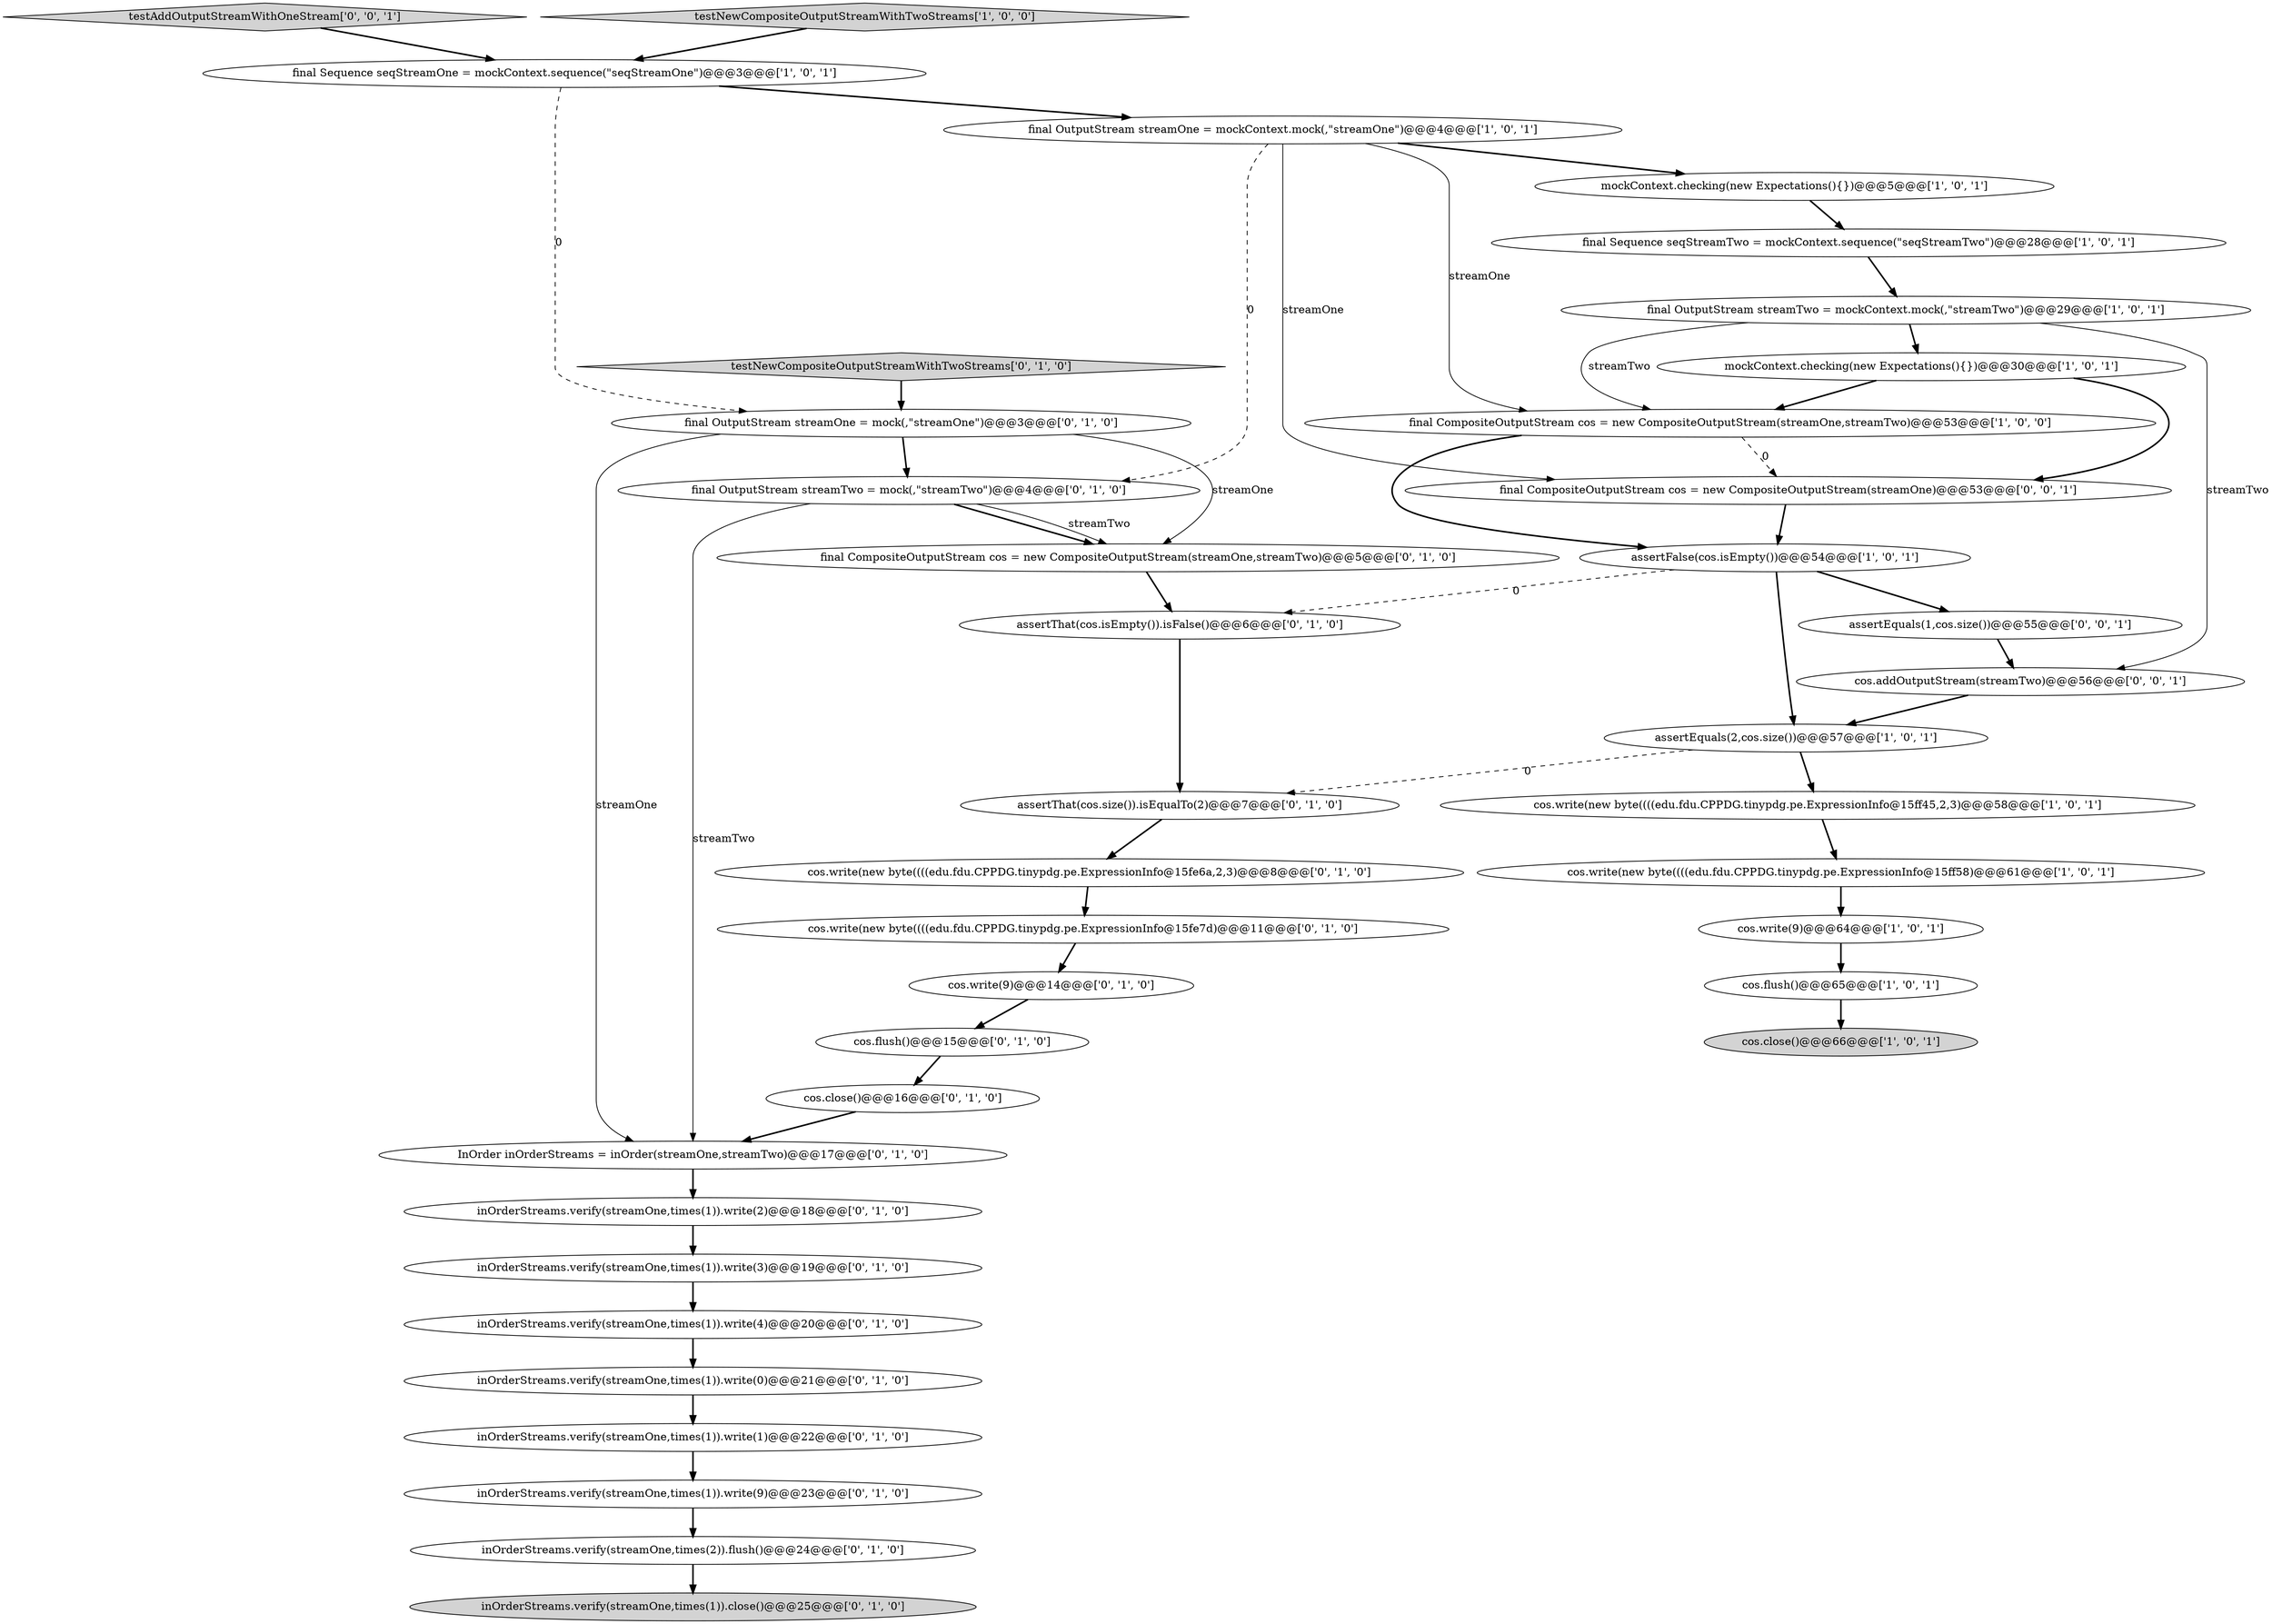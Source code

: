 digraph {
38 [style = filled, label = "final CompositeOutputStream cos = new CompositeOutputStream(streamOne)@@@53@@@['0', '0', '1']", fillcolor = white, shape = ellipse image = "AAA0AAABBB3BBB"];
17 [style = filled, label = "assertThat(cos.size()).isEqualTo(2)@@@7@@@['0', '1', '0']", fillcolor = white, shape = ellipse image = "AAA1AAABBB2BBB"];
36 [style = filled, label = "cos.addOutputStream(streamTwo)@@@56@@@['0', '0', '1']", fillcolor = white, shape = ellipse image = "AAA0AAABBB3BBB"];
29 [style = filled, label = "final OutputStream streamTwo = mock(,\"streamTwo\")@@@4@@@['0', '1', '0']", fillcolor = white, shape = ellipse image = "AAA1AAABBB2BBB"];
4 [style = filled, label = "cos.write(new byte((((edu.fdu.CPPDG.tinypdg.pe.ExpressionInfo@15ff58)@@@61@@@['1', '0', '1']", fillcolor = white, shape = ellipse image = "AAA0AAABBB1BBB"];
14 [style = filled, label = "cos.flush()@@@65@@@['1', '0', '1']", fillcolor = white, shape = ellipse image = "AAA0AAABBB1BBB"];
28 [style = filled, label = "final OutputStream streamOne = mock(,\"streamOne\")@@@3@@@['0', '1', '0']", fillcolor = white, shape = ellipse image = "AAA1AAABBB2BBB"];
22 [style = filled, label = "assertThat(cos.isEmpty()).isFalse()@@@6@@@['0', '1', '0']", fillcolor = white, shape = ellipse image = "AAA1AAABBB2BBB"];
12 [style = filled, label = "assertEquals(2,cos.size())@@@57@@@['1', '0', '1']", fillcolor = white, shape = ellipse image = "AAA0AAABBB1BBB"];
11 [style = filled, label = "final OutputStream streamTwo = mockContext.mock(,\"streamTwo\")@@@29@@@['1', '0', '1']", fillcolor = white, shape = ellipse image = "AAA0AAABBB1BBB"];
32 [style = filled, label = "testNewCompositeOutputStreamWithTwoStreams['0', '1', '0']", fillcolor = lightgray, shape = diamond image = "AAA0AAABBB2BBB"];
2 [style = filled, label = "cos.write(9)@@@64@@@['1', '0', '1']", fillcolor = white, shape = ellipse image = "AAA0AAABBB1BBB"];
16 [style = filled, label = "inOrderStreams.verify(streamOne,times(1)).write(1)@@@22@@@['0', '1', '0']", fillcolor = white, shape = ellipse image = "AAA1AAABBB2BBB"];
26 [style = filled, label = "final CompositeOutputStream cos = new CompositeOutputStream(streamOne,streamTwo)@@@5@@@['0', '1', '0']", fillcolor = white, shape = ellipse image = "AAA0AAABBB2BBB"];
13 [style = filled, label = "final CompositeOutputStream cos = new CompositeOutputStream(streamOne,streamTwo)@@@53@@@['1', '0', '0']", fillcolor = white, shape = ellipse image = "AAA0AAABBB1BBB"];
9 [style = filled, label = "cos.close()@@@66@@@['1', '0', '1']", fillcolor = lightgray, shape = ellipse image = "AAA0AAABBB1BBB"];
6 [style = filled, label = "assertFalse(cos.isEmpty())@@@54@@@['1', '0', '1']", fillcolor = white, shape = ellipse image = "AAA0AAABBB1BBB"];
0 [style = filled, label = "final Sequence seqStreamOne = mockContext.sequence(\"seqStreamOne\")@@@3@@@['1', '0', '1']", fillcolor = white, shape = ellipse image = "AAA0AAABBB1BBB"];
20 [style = filled, label = "cos.close()@@@16@@@['0', '1', '0']", fillcolor = white, shape = ellipse image = "AAA0AAABBB2BBB"];
18 [style = filled, label = "cos.write(9)@@@14@@@['0', '1', '0']", fillcolor = white, shape = ellipse image = "AAA0AAABBB2BBB"];
34 [style = filled, label = "inOrderStreams.verify(streamOne,times(1)).write(3)@@@19@@@['0', '1', '0']", fillcolor = white, shape = ellipse image = "AAA1AAABBB2BBB"];
10 [style = filled, label = "mockContext.checking(new Expectations(){})@@@5@@@['1', '0', '1']", fillcolor = white, shape = ellipse image = "AAA0AAABBB1BBB"];
21 [style = filled, label = "inOrderStreams.verify(streamOne,times(1)).write(4)@@@20@@@['0', '1', '0']", fillcolor = white, shape = ellipse image = "AAA1AAABBB2BBB"];
33 [style = filled, label = "inOrderStreams.verify(streamOne,times(1)).write(2)@@@18@@@['0', '1', '0']", fillcolor = white, shape = ellipse image = "AAA1AAABBB2BBB"];
23 [style = filled, label = "cos.write(new byte((((edu.fdu.CPPDG.tinypdg.pe.ExpressionInfo@15fe7d)@@@11@@@['0', '1', '0']", fillcolor = white, shape = ellipse image = "AAA0AAABBB2BBB"];
1 [style = filled, label = "final Sequence seqStreamTwo = mockContext.sequence(\"seqStreamTwo\")@@@28@@@['1', '0', '1']", fillcolor = white, shape = ellipse image = "AAA0AAABBB1BBB"];
31 [style = filled, label = "cos.write(new byte((((edu.fdu.CPPDG.tinypdg.pe.ExpressionInfo@15fe6a,2,3)@@@8@@@['0', '1', '0']", fillcolor = white, shape = ellipse image = "AAA0AAABBB2BBB"];
37 [style = filled, label = "testAddOutputStreamWithOneStream['0', '0', '1']", fillcolor = lightgray, shape = diamond image = "AAA0AAABBB3BBB"];
8 [style = filled, label = "final OutputStream streamOne = mockContext.mock(,\"streamOne\")@@@4@@@['1', '0', '1']", fillcolor = white, shape = ellipse image = "AAA0AAABBB1BBB"];
30 [style = filled, label = "cos.flush()@@@15@@@['0', '1', '0']", fillcolor = white, shape = ellipse image = "AAA0AAABBB2BBB"];
7 [style = filled, label = "cos.write(new byte((((edu.fdu.CPPDG.tinypdg.pe.ExpressionInfo@15ff45,2,3)@@@58@@@['1', '0', '1']", fillcolor = white, shape = ellipse image = "AAA0AAABBB1BBB"];
35 [style = filled, label = "assertEquals(1,cos.size())@@@55@@@['0', '0', '1']", fillcolor = white, shape = ellipse image = "AAA0AAABBB3BBB"];
25 [style = filled, label = "InOrder inOrderStreams = inOrder(streamOne,streamTwo)@@@17@@@['0', '1', '0']", fillcolor = white, shape = ellipse image = "AAA1AAABBB2BBB"];
24 [style = filled, label = "inOrderStreams.verify(streamOne,times(2)).flush()@@@24@@@['0', '1', '0']", fillcolor = white, shape = ellipse image = "AAA1AAABBB2BBB"];
19 [style = filled, label = "inOrderStreams.verify(streamOne,times(1)).close()@@@25@@@['0', '1', '0']", fillcolor = lightgray, shape = ellipse image = "AAA1AAABBB2BBB"];
3 [style = filled, label = "mockContext.checking(new Expectations(){})@@@30@@@['1', '0', '1']", fillcolor = white, shape = ellipse image = "AAA0AAABBB1BBB"];
27 [style = filled, label = "inOrderStreams.verify(streamOne,times(1)).write(9)@@@23@@@['0', '1', '0']", fillcolor = white, shape = ellipse image = "AAA1AAABBB2BBB"];
15 [style = filled, label = "inOrderStreams.verify(streamOne,times(1)).write(0)@@@21@@@['0', '1', '0']", fillcolor = white, shape = ellipse image = "AAA1AAABBB2BBB"];
5 [style = filled, label = "testNewCompositeOutputStreamWithTwoStreams['1', '0', '0']", fillcolor = lightgray, shape = diamond image = "AAA0AAABBB1BBB"];
8->38 [style = solid, label="streamOne"];
26->22 [style = bold, label=""];
11->3 [style = bold, label=""];
12->7 [style = bold, label=""];
29->26 [style = bold, label=""];
0->28 [style = dashed, label="0"];
38->6 [style = bold, label=""];
8->13 [style = solid, label="streamOne"];
12->17 [style = dashed, label="0"];
21->15 [style = bold, label=""];
13->6 [style = bold, label=""];
33->34 [style = bold, label=""];
11->13 [style = solid, label="streamTwo"];
8->29 [style = dashed, label="0"];
14->9 [style = bold, label=""];
25->33 [style = bold, label=""];
0->8 [style = bold, label=""];
22->17 [style = bold, label=""];
6->22 [style = dashed, label="0"];
3->13 [style = bold, label=""];
4->2 [style = bold, label=""];
1->11 [style = bold, label=""];
20->25 [style = bold, label=""];
37->0 [style = bold, label=""];
10->1 [style = bold, label=""];
30->20 [style = bold, label=""];
27->24 [style = bold, label=""];
5->0 [style = bold, label=""];
11->36 [style = solid, label="streamTwo"];
7->4 [style = bold, label=""];
32->28 [style = bold, label=""];
16->27 [style = bold, label=""];
15->16 [style = bold, label=""];
35->36 [style = bold, label=""];
28->26 [style = solid, label="streamOne"];
6->12 [style = bold, label=""];
28->25 [style = solid, label="streamOne"];
23->18 [style = bold, label=""];
28->29 [style = bold, label=""];
2->14 [style = bold, label=""];
3->38 [style = bold, label=""];
24->19 [style = bold, label=""];
29->26 [style = solid, label="streamTwo"];
36->12 [style = bold, label=""];
6->35 [style = bold, label=""];
34->21 [style = bold, label=""];
18->30 [style = bold, label=""];
8->10 [style = bold, label=""];
31->23 [style = bold, label=""];
29->25 [style = solid, label="streamTwo"];
13->38 [style = dashed, label="0"];
17->31 [style = bold, label=""];
}
